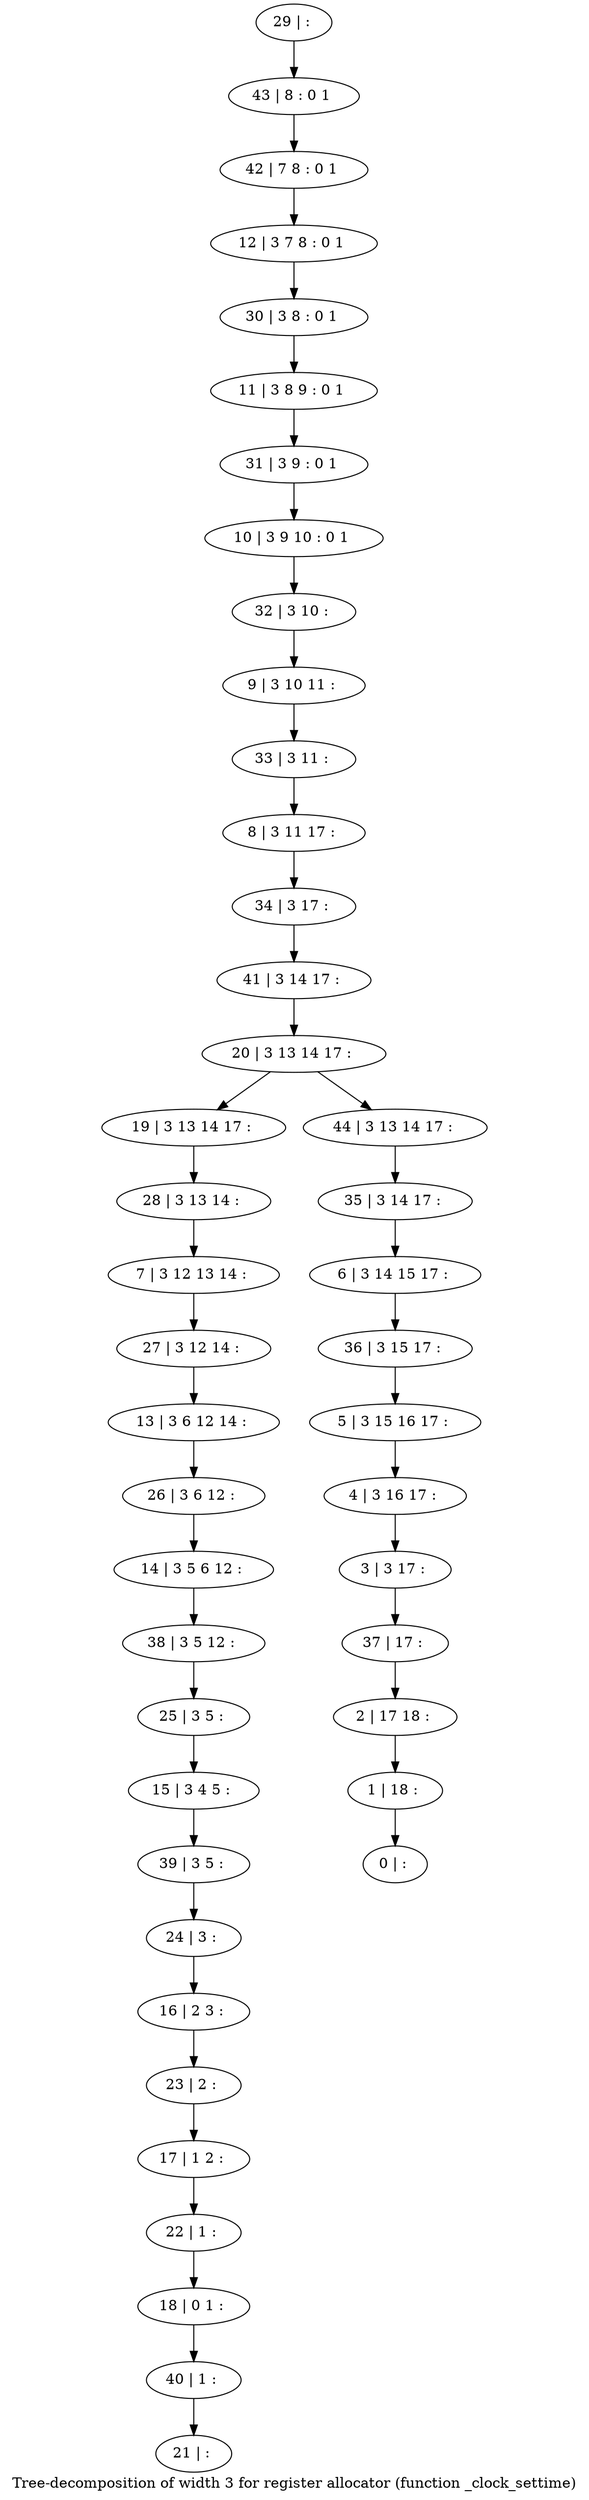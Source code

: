digraph G {
graph [label="Tree-decomposition of width 3 for register allocator (function _clock_settime)"]
0[label="0 | : "];
1[label="1 | 18 : "];
2[label="2 | 17 18 : "];
3[label="3 | 3 17 : "];
4[label="4 | 3 16 17 : "];
5[label="5 | 3 15 16 17 : "];
6[label="6 | 3 14 15 17 : "];
7[label="7 | 3 12 13 14 : "];
8[label="8 | 3 11 17 : "];
9[label="9 | 3 10 11 : "];
10[label="10 | 3 9 10 : 0 1 "];
11[label="11 | 3 8 9 : 0 1 "];
12[label="12 | 3 7 8 : 0 1 "];
13[label="13 | 3 6 12 14 : "];
14[label="14 | 3 5 6 12 : "];
15[label="15 | 3 4 5 : "];
16[label="16 | 2 3 : "];
17[label="17 | 1 2 : "];
18[label="18 | 0 1 : "];
19[label="19 | 3 13 14 17 : "];
20[label="20 | 3 13 14 17 : "];
21[label="21 | : "];
22[label="22 | 1 : "];
23[label="23 | 2 : "];
24[label="24 | 3 : "];
25[label="25 | 3 5 : "];
26[label="26 | 3 6 12 : "];
27[label="27 | 3 12 14 : "];
28[label="28 | 3 13 14 : "];
29[label="29 | : "];
30[label="30 | 3 8 : 0 1 "];
31[label="31 | 3 9 : 0 1 "];
32[label="32 | 3 10 : "];
33[label="33 | 3 11 : "];
34[label="34 | 3 17 : "];
35[label="35 | 3 14 17 : "];
36[label="36 | 3 15 17 : "];
37[label="37 | 17 : "];
38[label="38 | 3 5 12 : "];
39[label="39 | 3 5 : "];
40[label="40 | 1 : "];
41[label="41 | 3 14 17 : "];
42[label="42 | 7 8 : 0 1 "];
43[label="43 | 8 : 0 1 "];
44[label="44 | 3 13 14 17 : "];
22->18 ;
17->22 ;
23->17 ;
16->23 ;
24->16 ;
25->15 ;
26->14 ;
13->26 ;
27->13 ;
7->27 ;
28->7 ;
19->28 ;
38->25 ;
14->38 ;
39->24 ;
15->39 ;
40->21 ;
18->40 ;
29->43 ;
43->42 ;
42->12 ;
12->30 ;
30->11 ;
11->31 ;
31->10 ;
10->32 ;
32->9 ;
9->33 ;
33->8 ;
8->34 ;
34->41 ;
41->20 ;
35->6 ;
6->36 ;
36->5 ;
5->4 ;
4->3 ;
3->37 ;
37->2 ;
2->1 ;
1->0 ;
44->35 ;
20->19 ;
20->44 ;
}
